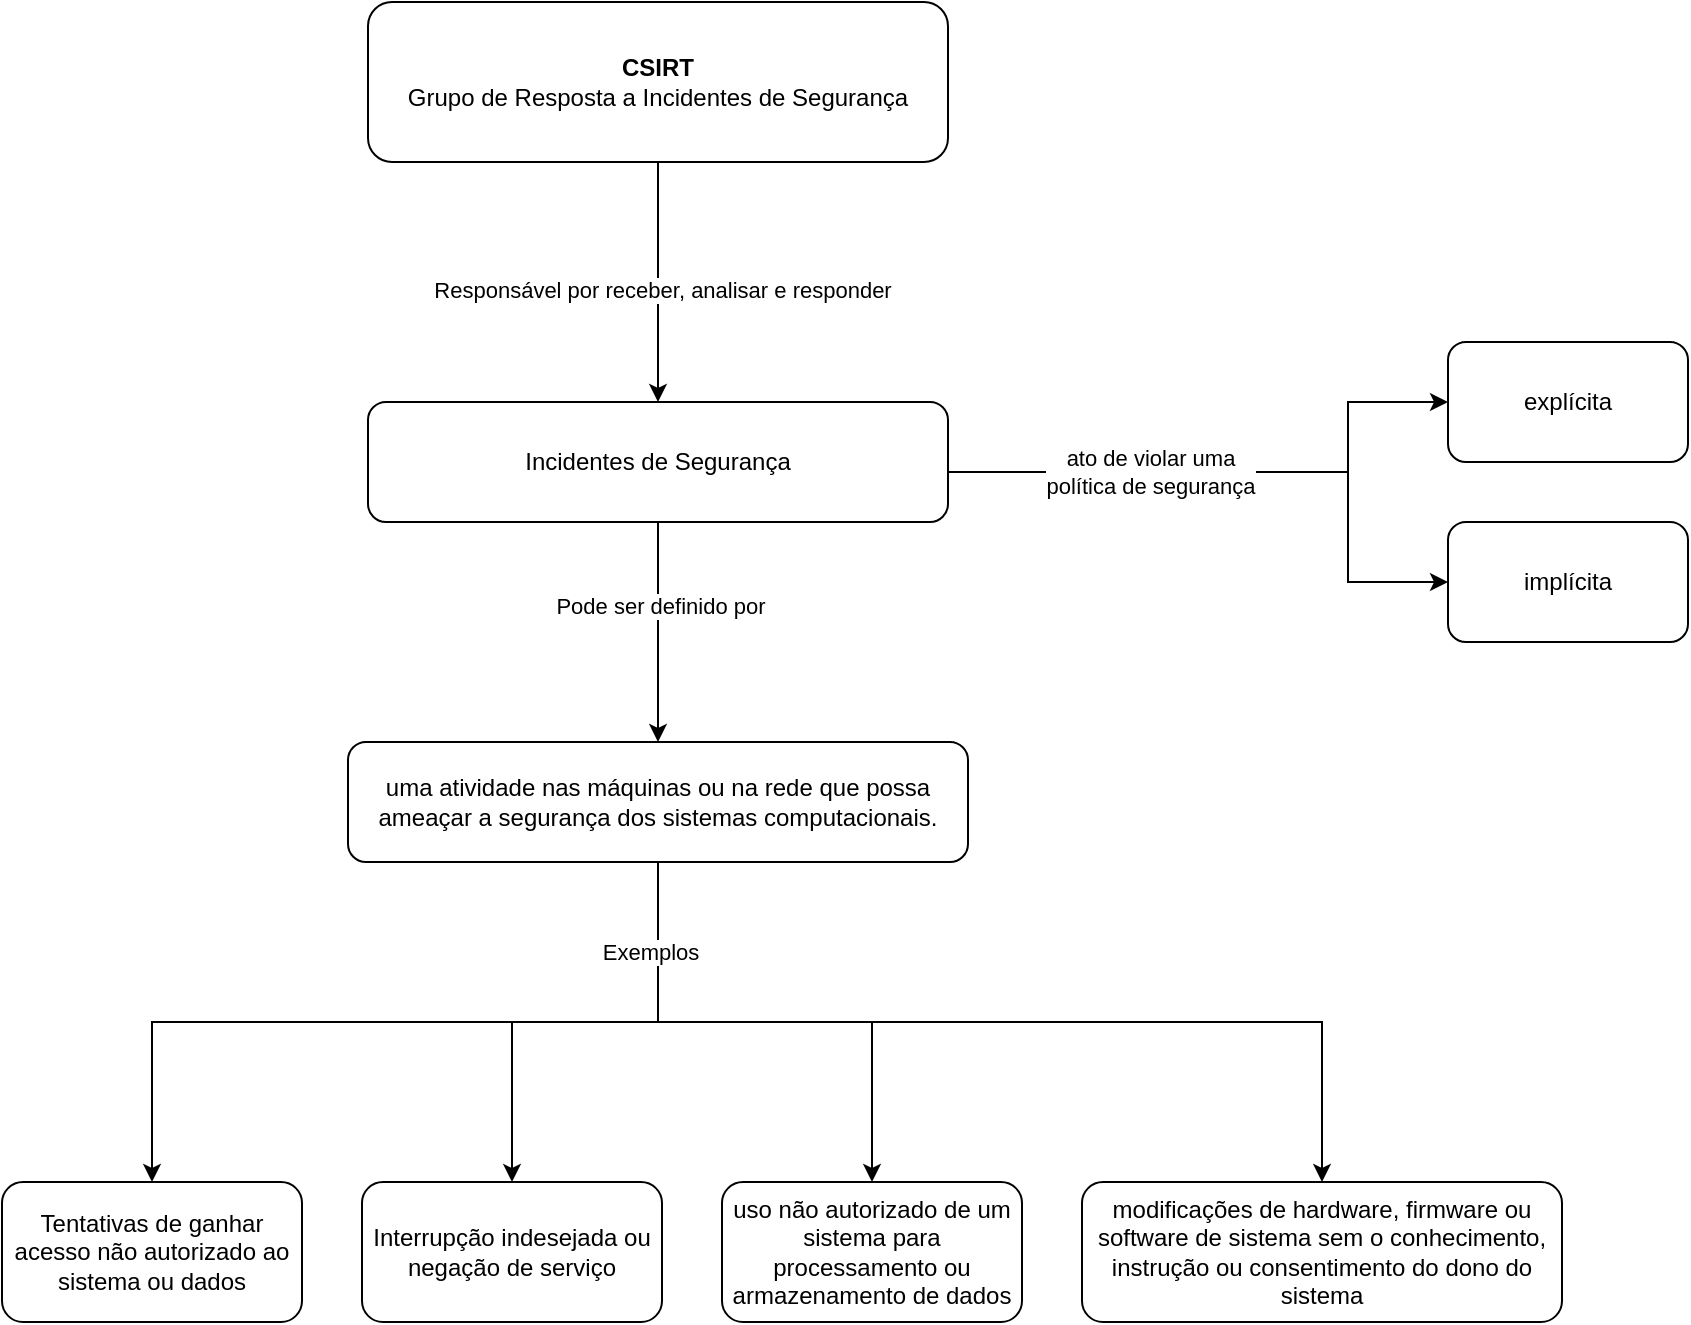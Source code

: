 <mxfile version="21.5.1" type="github">
  <diagram name="Página-1" id="vzmykAQDJHXHilZ2Ruip">
    <mxGraphModel dx="819" dy="469" grid="1" gridSize="10" guides="1" tooltips="1" connect="1" arrows="1" fold="1" page="1" pageScale="1" pageWidth="827" pageHeight="1169" math="0" shadow="0">
      <root>
        <mxCell id="0" />
        <mxCell id="1" parent="0" />
        <mxCell id="V3Id_f0gY5Y731fz_w0r-4" style="edgeStyle=orthogonalEdgeStyle;rounded=0;orthogonalLoop=1;jettySize=auto;html=1;entryX=0.5;entryY=0;entryDx=0;entryDy=0;" edge="1" parent="1" source="V3Id_f0gY5Y731fz_w0r-1" target="V3Id_f0gY5Y731fz_w0r-3">
          <mxGeometry relative="1" as="geometry" />
        </mxCell>
        <mxCell id="V3Id_f0gY5Y731fz_w0r-16" value="Responsável por receber, analisar e responder" style="edgeLabel;html=1;align=center;verticalAlign=middle;resizable=0;points=[];" vertex="1" connectable="0" parent="V3Id_f0gY5Y731fz_w0r-4">
          <mxGeometry x="0.07" y="2" relative="1" as="geometry">
            <mxPoint as="offset" />
          </mxGeometry>
        </mxCell>
        <mxCell id="V3Id_f0gY5Y731fz_w0r-1" value="&lt;b&gt;CSIRT&lt;/b&gt;&lt;br&gt;Grupo de Resposta a Incidentes de Segurança" style="rounded=1;whiteSpace=wrap;html=1;" vertex="1" parent="1">
          <mxGeometry x="230" y="180" width="290" height="80" as="geometry" />
        </mxCell>
        <mxCell id="V3Id_f0gY5Y731fz_w0r-19" value="" style="edgeStyle=orthogonalEdgeStyle;rounded=0;orthogonalLoop=1;jettySize=auto;html=1;entryX=0;entryY=0.5;entryDx=0;entryDy=0;" edge="1" parent="1" source="V3Id_f0gY5Y731fz_w0r-3" target="V3Id_f0gY5Y731fz_w0r-18">
          <mxGeometry relative="1" as="geometry">
            <mxPoint x="800" y="350" as="targetPoint" />
            <Array as="points">
              <mxPoint x="720" y="415" />
              <mxPoint x="720" y="380" />
            </Array>
          </mxGeometry>
        </mxCell>
        <mxCell id="V3Id_f0gY5Y731fz_w0r-25" style="edgeStyle=orthogonalEdgeStyle;rounded=0;orthogonalLoop=1;jettySize=auto;html=1;entryX=0;entryY=0.5;entryDx=0;entryDy=0;" edge="1" parent="1" source="V3Id_f0gY5Y731fz_w0r-3" target="V3Id_f0gY5Y731fz_w0r-24">
          <mxGeometry relative="1" as="geometry">
            <Array as="points">
              <mxPoint x="720" y="415" />
              <mxPoint x="720" y="470" />
            </Array>
          </mxGeometry>
        </mxCell>
        <mxCell id="V3Id_f0gY5Y731fz_w0r-28" value="ato de violar uma &lt;br&gt;política de segurança" style="edgeLabel;html=1;align=center;verticalAlign=middle;resizable=0;points=[];" vertex="1" connectable="0" parent="V3Id_f0gY5Y731fz_w0r-25">
          <mxGeometry x="-0.299" y="1" relative="1" as="geometry">
            <mxPoint x="-6" y="1" as="offset" />
          </mxGeometry>
        </mxCell>
        <mxCell id="V3Id_f0gY5Y731fz_w0r-30" style="edgeStyle=orthogonalEdgeStyle;rounded=0;orthogonalLoop=1;jettySize=auto;html=1;" edge="1" parent="1" source="V3Id_f0gY5Y731fz_w0r-3" target="V3Id_f0gY5Y731fz_w0r-29">
          <mxGeometry relative="1" as="geometry" />
        </mxCell>
        <mxCell id="V3Id_f0gY5Y731fz_w0r-31" value="Pode ser definido por" style="edgeLabel;html=1;align=center;verticalAlign=middle;resizable=0;points=[];" vertex="1" connectable="0" parent="V3Id_f0gY5Y731fz_w0r-30">
          <mxGeometry x="-0.248" y="1" relative="1" as="geometry">
            <mxPoint as="offset" />
          </mxGeometry>
        </mxCell>
        <mxCell id="V3Id_f0gY5Y731fz_w0r-3" value="Incidentes de Segurança" style="rounded=1;whiteSpace=wrap;html=1;" vertex="1" parent="1">
          <mxGeometry x="230" y="380" width="290" height="60" as="geometry" />
        </mxCell>
        <mxCell id="V3Id_f0gY5Y731fz_w0r-5" value="Tentativas de ganhar acesso não autorizado ao sistema ou dados" style="rounded=1;whiteSpace=wrap;html=1;" vertex="1" parent="1">
          <mxGeometry x="47" y="770" width="150" height="70" as="geometry" />
        </mxCell>
        <mxCell id="V3Id_f0gY5Y731fz_w0r-6" value="Interrupção indesejada ou negação de serviço" style="rounded=1;whiteSpace=wrap;html=1;" vertex="1" parent="1">
          <mxGeometry x="227" y="770" width="150" height="70" as="geometry" />
        </mxCell>
        <mxCell id="V3Id_f0gY5Y731fz_w0r-7" value="modificações de hardware, firmware ou software de sistema sem o conhecimento, instrução ou consentimento do dono do sistema" style="rounded=1;whiteSpace=wrap;html=1;" vertex="1" parent="1">
          <mxGeometry x="587" y="770" width="240" height="70" as="geometry" />
        </mxCell>
        <mxCell id="V3Id_f0gY5Y731fz_w0r-8" value="uso não autorizado de um sistema para processamento ou armazenamento de dados" style="rounded=1;whiteSpace=wrap;html=1;" vertex="1" parent="1">
          <mxGeometry x="407" y="770" width="150" height="70" as="geometry" />
        </mxCell>
        <mxCell id="V3Id_f0gY5Y731fz_w0r-18" value="explícita" style="whiteSpace=wrap;html=1;rounded=1;" vertex="1" parent="1">
          <mxGeometry x="770" y="350" width="120" height="60" as="geometry" />
        </mxCell>
        <mxCell id="V3Id_f0gY5Y731fz_w0r-24" value="implícita" style="whiteSpace=wrap;html=1;rounded=1;" vertex="1" parent="1">
          <mxGeometry x="770" y="440" width="120" height="60" as="geometry" />
        </mxCell>
        <mxCell id="V3Id_f0gY5Y731fz_w0r-32" style="edgeStyle=orthogonalEdgeStyle;rounded=0;orthogonalLoop=1;jettySize=auto;html=1;exitX=0.5;exitY=1;exitDx=0;exitDy=0;" edge="1" parent="1" source="V3Id_f0gY5Y731fz_w0r-29" target="V3Id_f0gY5Y731fz_w0r-5">
          <mxGeometry relative="1" as="geometry" />
        </mxCell>
        <mxCell id="V3Id_f0gY5Y731fz_w0r-33" style="edgeStyle=orthogonalEdgeStyle;rounded=0;orthogonalLoop=1;jettySize=auto;html=1;" edge="1" parent="1" source="V3Id_f0gY5Y731fz_w0r-29" target="V3Id_f0gY5Y731fz_w0r-6">
          <mxGeometry relative="1" as="geometry" />
        </mxCell>
        <mxCell id="V3Id_f0gY5Y731fz_w0r-34" style="edgeStyle=orthogonalEdgeStyle;rounded=0;orthogonalLoop=1;jettySize=auto;html=1;entryX=0.5;entryY=0;entryDx=0;entryDy=0;" edge="1" parent="1" source="V3Id_f0gY5Y731fz_w0r-29" target="V3Id_f0gY5Y731fz_w0r-8">
          <mxGeometry relative="1" as="geometry" />
        </mxCell>
        <mxCell id="V3Id_f0gY5Y731fz_w0r-35" style="edgeStyle=orthogonalEdgeStyle;rounded=0;orthogonalLoop=1;jettySize=auto;html=1;exitX=0.5;exitY=1;exitDx=0;exitDy=0;" edge="1" parent="1" source="V3Id_f0gY5Y731fz_w0r-29" target="V3Id_f0gY5Y731fz_w0r-7">
          <mxGeometry relative="1" as="geometry" />
        </mxCell>
        <mxCell id="V3Id_f0gY5Y731fz_w0r-36" value="Exemplos" style="edgeLabel;html=1;align=center;verticalAlign=middle;resizable=0;points=[];" vertex="1" connectable="0" parent="V3Id_f0gY5Y731fz_w0r-35">
          <mxGeometry x="-0.82" y="-4" relative="1" as="geometry">
            <mxPoint as="offset" />
          </mxGeometry>
        </mxCell>
        <mxCell id="V3Id_f0gY5Y731fz_w0r-29" value="uma atividade nas máquinas ou na rede que possa ameaçar a segurança dos sistemas computacionais." style="rounded=1;whiteSpace=wrap;html=1;" vertex="1" parent="1">
          <mxGeometry x="220" y="550" width="310" height="60" as="geometry" />
        </mxCell>
      </root>
    </mxGraphModel>
  </diagram>
</mxfile>

